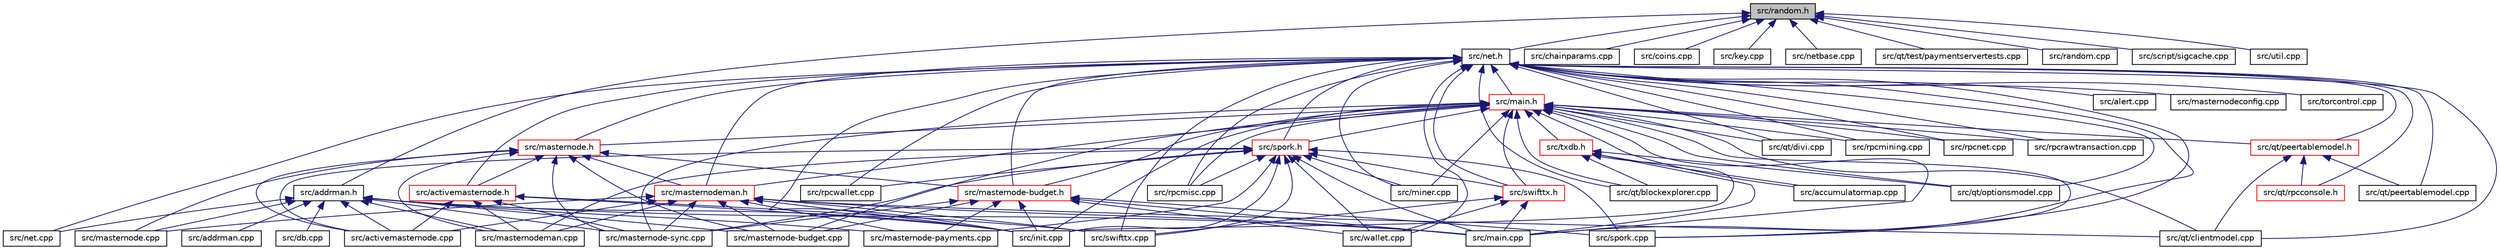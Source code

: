 digraph "src/random.h"
{
  edge [fontname="Helvetica",fontsize="10",labelfontname="Helvetica",labelfontsize="10"];
  node [fontname="Helvetica",fontsize="10",shape=record];
  Node8 [label="src/random.h",height=0.2,width=0.4,color="black", fillcolor="grey75", style="filled", fontcolor="black"];
  Node8 -> Node9 [dir="back",color="midnightblue",fontsize="10",style="solid",fontname="Helvetica"];
  Node9 [label="src/net.h",height=0.2,width=0.4,color="black", fillcolor="white", style="filled",URL="$net_8h.html"];
  Node9 -> Node10 [dir="back",color="midnightblue",fontsize="10",style="solid",fontname="Helvetica"];
  Node10 [label="src/main.h",height=0.2,width=0.4,color="red", fillcolor="white", style="filled",URL="$main_8h.html"];
  Node10 -> Node11 [dir="back",color="midnightblue",fontsize="10",style="solid",fontname="Helvetica"];
  Node11 [label="src/accumulatormap.cpp",height=0.2,width=0.4,color="black", fillcolor="white", style="filled",URL="$accumulatormap_8cpp.html"];
  Node10 -> Node12 [dir="back",color="midnightblue",fontsize="10",style="solid",fontname="Helvetica"];
  Node12 [label="src/txdb.h",height=0.2,width=0.4,color="red", fillcolor="white", style="filled",URL="$txdb_8h.html"];
  Node12 -> Node11 [dir="back",color="midnightblue",fontsize="10",style="solid",fontname="Helvetica"];
  Node12 -> Node14 [dir="back",color="midnightblue",fontsize="10",style="solid",fontname="Helvetica"];
  Node14 [label="src/init.cpp",height=0.2,width=0.4,color="black", fillcolor="white", style="filled",URL="$init_8cpp.html"];
  Node12 -> Node15 [dir="back",color="midnightblue",fontsize="10",style="solid",fontname="Helvetica"];
  Node15 [label="src/main.cpp",height=0.2,width=0.4,color="black", fillcolor="white", style="filled",URL="$main_8cpp.html"];
  Node12 -> Node16 [dir="back",color="midnightblue",fontsize="10",style="solid",fontname="Helvetica"];
  Node16 [label="src/qt/blockexplorer.cpp",height=0.2,width=0.4,color="black", fillcolor="white", style="filled",URL="$blockexplorer_8cpp.html"];
  Node12 -> Node18 [dir="back",color="midnightblue",fontsize="10",style="solid",fontname="Helvetica"];
  Node18 [label="src/qt/optionsmodel.cpp",height=0.2,width=0.4,color="black", fillcolor="white", style="filled",URL="$optionsmodel_8cpp.html"];
  Node10 -> Node20 [dir="back",color="midnightblue",fontsize="10",style="solid",fontname="Helvetica"];
  Node20 [label="src/spork.h",height=0.2,width=0.4,color="red", fillcolor="white", style="filled",URL="$spork_8h.html"];
  Node20 -> Node21 [dir="back",color="midnightblue",fontsize="10",style="solid",fontname="Helvetica"];
  Node21 [label="src/activemasternode.cpp",height=0.2,width=0.4,color="black", fillcolor="white", style="filled",URL="$activemasternode_8cpp.html"];
  Node20 -> Node14 [dir="back",color="midnightblue",fontsize="10",style="solid",fontname="Helvetica"];
  Node20 -> Node15 [dir="back",color="midnightblue",fontsize="10",style="solid",fontname="Helvetica"];
  Node20 -> Node25 [dir="back",color="midnightblue",fontsize="10",style="solid",fontname="Helvetica"];
  Node25 [label="src/swifttx.h",height=0.2,width=0.4,color="red", fillcolor="white", style="filled",URL="$swifttx_8h.html"];
  Node25 -> Node15 [dir="back",color="midnightblue",fontsize="10",style="solid",fontname="Helvetica"];
  Node25 -> Node65 [dir="back",color="midnightblue",fontsize="10",style="solid",fontname="Helvetica"];
  Node65 [label="src/swifttx.cpp",height=0.2,width=0.4,color="black", fillcolor="white", style="filled",URL="$swifttx_8cpp.html"];
  Node25 -> Node66 [dir="back",color="midnightblue",fontsize="10",style="solid",fontname="Helvetica"];
  Node66 [label="src/wallet.cpp",height=0.2,width=0.4,color="black", fillcolor="white", style="filled",URL="$wallet_8cpp.html"];
  Node20 -> Node67 [dir="back",color="midnightblue",fontsize="10",style="solid",fontname="Helvetica"];
  Node67 [label="src/masternode-payments.cpp",height=0.2,width=0.4,color="black", fillcolor="white", style="filled",URL="$masternode-payments_8cpp.html"];
  Node20 -> Node68 [dir="back",color="midnightblue",fontsize="10",style="solid",fontname="Helvetica"];
  Node68 [label="src/masternode-sync.cpp",height=0.2,width=0.4,color="black", fillcolor="white", style="filled",URL="$masternode-sync_8cpp.html"];
  Node20 -> Node69 [dir="back",color="midnightblue",fontsize="10",style="solid",fontname="Helvetica"];
  Node69 [label="src/masternodeman.cpp",height=0.2,width=0.4,color="black", fillcolor="white", style="filled",URL="$masternodeman_8cpp.html"];
  Node20 -> Node70 [dir="back",color="midnightblue",fontsize="10",style="solid",fontname="Helvetica"];
  Node70 [label="src/miner.cpp",height=0.2,width=0.4,color="black", fillcolor="white", style="filled",URL="$miner_8cpp.html"];
  Node20 -> Node71 [dir="back",color="midnightblue",fontsize="10",style="solid",fontname="Helvetica"];
  Node71 [label="src/rpcmisc.cpp",height=0.2,width=0.4,color="black", fillcolor="white", style="filled",URL="$rpcmisc_8cpp.html"];
  Node20 -> Node72 [dir="back",color="midnightblue",fontsize="10",style="solid",fontname="Helvetica"];
  Node72 [label="src/rpcwallet.cpp",height=0.2,width=0.4,color="black", fillcolor="white", style="filled",URL="$rpcwallet_8cpp.html"];
  Node20 -> Node23 [dir="back",color="midnightblue",fontsize="10",style="solid",fontname="Helvetica"];
  Node23 [label="src/spork.cpp",height=0.2,width=0.4,color="black", fillcolor="white", style="filled",URL="$spork_8cpp.html"];
  Node20 -> Node65 [dir="back",color="midnightblue",fontsize="10",style="solid",fontname="Helvetica"];
  Node20 -> Node66 [dir="back",color="midnightblue",fontsize="10",style="solid",fontname="Helvetica"];
  Node10 -> Node83 [dir="back",color="midnightblue",fontsize="10",style="solid",fontname="Helvetica"];
  Node83 [label="src/masternode.h",height=0.2,width=0.4,color="red", fillcolor="white", style="filled",URL="$masternode_8h.html"];
  Node83 -> Node84 [dir="back",color="midnightblue",fontsize="10",style="solid",fontname="Helvetica"];
  Node84 [label="src/masternodeman.h",height=0.2,width=0.4,color="red", fillcolor="white", style="filled",URL="$masternodeman_8h.html"];
  Node84 -> Node21 [dir="back",color="midnightblue",fontsize="10",style="solid",fontname="Helvetica"];
  Node84 -> Node14 [dir="back",color="midnightblue",fontsize="10",style="solid",fontname="Helvetica"];
  Node84 -> Node15 [dir="back",color="midnightblue",fontsize="10",style="solid",fontname="Helvetica"];
  Node84 -> Node79 [dir="back",color="midnightblue",fontsize="10",style="solid",fontname="Helvetica"];
  Node79 [label="src/masternode-budget.cpp",height=0.2,width=0.4,color="black", fillcolor="white", style="filled",URL="$masternode-budget_8cpp.html"];
  Node84 -> Node67 [dir="back",color="midnightblue",fontsize="10",style="solid",fontname="Helvetica"];
  Node84 -> Node68 [dir="back",color="midnightblue",fontsize="10",style="solid",fontname="Helvetica"];
  Node84 -> Node80 [dir="back",color="midnightblue",fontsize="10",style="solid",fontname="Helvetica"];
  Node80 [label="src/masternode.cpp",height=0.2,width=0.4,color="black", fillcolor="white", style="filled",URL="$masternode_8cpp.html"];
  Node84 -> Node69 [dir="back",color="midnightblue",fontsize="10",style="solid",fontname="Helvetica"];
  Node84 -> Node85 [dir="back",color="midnightblue",fontsize="10",style="solid",fontname="Helvetica"];
  Node85 [label="src/qt/clientmodel.cpp",height=0.2,width=0.4,color="black", fillcolor="white", style="filled",URL="$clientmodel_8cpp.html"];
  Node84 -> Node65 [dir="back",color="midnightblue",fontsize="10",style="solid",fontname="Helvetica"];
  Node83 -> Node74 [dir="back",color="midnightblue",fontsize="10",style="solid",fontname="Helvetica"];
  Node74 [label="src/activemasternode.h",height=0.2,width=0.4,color="red", fillcolor="white", style="filled",URL="$activemasternode_8h.html"];
  Node74 -> Node21 [dir="back",color="midnightblue",fontsize="10",style="solid",fontname="Helvetica"];
  Node74 -> Node14 [dir="back",color="midnightblue",fontsize="10",style="solid",fontname="Helvetica"];
  Node74 -> Node68 [dir="back",color="midnightblue",fontsize="10",style="solid",fontname="Helvetica"];
  Node74 -> Node69 [dir="back",color="midnightblue",fontsize="10",style="solid",fontname="Helvetica"];
  Node74 -> Node65 [dir="back",color="midnightblue",fontsize="10",style="solid",fontname="Helvetica"];
  Node83 -> Node21 [dir="back",color="midnightblue",fontsize="10",style="solid",fontname="Helvetica"];
  Node83 -> Node86 [dir="back",color="midnightblue",fontsize="10",style="solid",fontname="Helvetica"];
  Node86 [label="src/masternode-budget.h",height=0.2,width=0.4,color="red", fillcolor="white", style="filled",URL="$masternode-budget_8h.html"];
  Node86 -> Node14 [dir="back",color="midnightblue",fontsize="10",style="solid",fontname="Helvetica"];
  Node86 -> Node15 [dir="back",color="midnightblue",fontsize="10",style="solid",fontname="Helvetica"];
  Node86 -> Node79 [dir="back",color="midnightblue",fontsize="10",style="solid",fontname="Helvetica"];
  Node86 -> Node67 [dir="back",color="midnightblue",fontsize="10",style="solid",fontname="Helvetica"];
  Node86 -> Node68 [dir="back",color="midnightblue",fontsize="10",style="solid",fontname="Helvetica"];
  Node86 -> Node23 [dir="back",color="midnightblue",fontsize="10",style="solid",fontname="Helvetica"];
  Node86 -> Node66 [dir="back",color="midnightblue",fontsize="10",style="solid",fontname="Helvetica"];
  Node83 -> Node79 [dir="back",color="midnightblue",fontsize="10",style="solid",fontname="Helvetica"];
  Node83 -> Node68 [dir="back",color="midnightblue",fontsize="10",style="solid",fontname="Helvetica"];
  Node83 -> Node80 [dir="back",color="midnightblue",fontsize="10",style="solid",fontname="Helvetica"];
  Node83 -> Node69 [dir="back",color="midnightblue",fontsize="10",style="solid",fontname="Helvetica"];
  Node10 -> Node84 [dir="back",color="midnightblue",fontsize="10",style="solid",fontname="Helvetica"];
  Node10 -> Node14 [dir="back",color="midnightblue",fontsize="10",style="solid",fontname="Helvetica"];
  Node10 -> Node86 [dir="back",color="midnightblue",fontsize="10",style="solid",fontname="Helvetica"];
  Node10 -> Node15 [dir="back",color="midnightblue",fontsize="10",style="solid",fontname="Helvetica"];
  Node10 -> Node25 [dir="back",color="midnightblue",fontsize="10",style="solid",fontname="Helvetica"];
  Node10 -> Node79 [dir="back",color="midnightblue",fontsize="10",style="solid",fontname="Helvetica"];
  Node10 -> Node68 [dir="back",color="midnightblue",fontsize="10",style="solid",fontname="Helvetica"];
  Node10 -> Node70 [dir="back",color="midnightblue",fontsize="10",style="solid",fontname="Helvetica"];
  Node10 -> Node100 [dir="back",color="midnightblue",fontsize="10",style="solid",fontname="Helvetica"];
  Node100 [label="src/qt/peertablemodel.h",height=0.2,width=0.4,color="red", fillcolor="white", style="filled",URL="$peertablemodel_8h.html"];
  Node100 -> Node101 [dir="back",color="midnightblue",fontsize="10",style="solid",fontname="Helvetica"];
  Node101 [label="src/qt/rpcconsole.h",height=0.2,width=0.4,color="red", fillcolor="white", style="filled",URL="$rpcconsole_8h.html"];
  Node100 -> Node85 [dir="back",color="midnightblue",fontsize="10",style="solid",fontname="Helvetica"];
  Node100 -> Node103 [dir="back",color="midnightblue",fontsize="10",style="solid",fontname="Helvetica"];
  Node103 [label="src/qt/peertablemodel.cpp",height=0.2,width=0.4,color="black", fillcolor="white", style="filled",URL="$peertablemodel_8cpp.html"];
  Node10 -> Node16 [dir="back",color="midnightblue",fontsize="10",style="solid",fontname="Helvetica"];
  Node10 -> Node85 [dir="back",color="midnightblue",fontsize="10",style="solid",fontname="Helvetica"];
  Node10 -> Node104 [dir="back",color="midnightblue",fontsize="10",style="solid",fontname="Helvetica"];
  Node104 [label="src/qt/divi.cpp",height=0.2,width=0.4,color="black", fillcolor="white", style="filled",URL="$divi_8cpp.html"];
  Node10 -> Node18 [dir="back",color="midnightblue",fontsize="10",style="solid",fontname="Helvetica"];
  Node10 -> Node107 [dir="back",color="midnightblue",fontsize="10",style="solid",fontname="Helvetica"];
  Node107 [label="src/rpcmining.cpp",height=0.2,width=0.4,color="black", fillcolor="white", style="filled",URL="$rpcmining_8cpp.html"];
  Node10 -> Node71 [dir="back",color="midnightblue",fontsize="10",style="solid",fontname="Helvetica"];
  Node10 -> Node108 [dir="back",color="midnightblue",fontsize="10",style="solid",fontname="Helvetica"];
  Node108 [label="src/rpcnet.cpp",height=0.2,width=0.4,color="black", fillcolor="white", style="filled",URL="$rpcnet_8cpp.html"];
  Node10 -> Node109 [dir="back",color="midnightblue",fontsize="10",style="solid",fontname="Helvetica"];
  Node109 [label="src/rpcrawtransaction.cpp",height=0.2,width=0.4,color="black", fillcolor="white", style="filled",URL="$rpcrawtransaction_8cpp.html"];
  Node10 -> Node23 [dir="back",color="midnightblue",fontsize="10",style="solid",fontname="Helvetica"];
  Node9 -> Node20 [dir="back",color="midnightblue",fontsize="10",style="solid",fontname="Helvetica"];
  Node9 -> Node83 [dir="back",color="midnightblue",fontsize="10",style="solid",fontname="Helvetica"];
  Node9 -> Node84 [dir="back",color="midnightblue",fontsize="10",style="solid",fontname="Helvetica"];
  Node9 -> Node74 [dir="back",color="midnightblue",fontsize="10",style="solid",fontname="Helvetica"];
  Node9 -> Node114 [dir="back",color="midnightblue",fontsize="10",style="solid",fontname="Helvetica"];
  Node114 [label="src/alert.cpp",height=0.2,width=0.4,color="black", fillcolor="white", style="filled",URL="$alert_8cpp.html"];
  Node9 -> Node86 [dir="back",color="midnightblue",fontsize="10",style="solid",fontname="Helvetica"];
  Node9 -> Node14 [dir="back",color="midnightblue",fontsize="10",style="solid",fontname="Helvetica"];
  Node9 -> Node15 [dir="back",color="midnightblue",fontsize="10",style="solid",fontname="Helvetica"];
  Node9 -> Node25 [dir="back",color="midnightblue",fontsize="10",style="solid",fontname="Helvetica"];
  Node9 -> Node115 [dir="back",color="midnightblue",fontsize="10",style="solid",fontname="Helvetica"];
  Node115 [label="src/masternodeconfig.cpp",height=0.2,width=0.4,color="black", fillcolor="white", style="filled",URL="$masternodeconfig_8cpp.html"];
  Node9 -> Node70 [dir="back",color="midnightblue",fontsize="10",style="solid",fontname="Helvetica"];
  Node9 -> Node81 [dir="back",color="midnightblue",fontsize="10",style="solid",fontname="Helvetica"];
  Node81 [label="src/net.cpp",height=0.2,width=0.4,color="black", fillcolor="white", style="filled",URL="$net_8cpp.html"];
  Node9 -> Node100 [dir="back",color="midnightblue",fontsize="10",style="solid",fontname="Helvetica"];
  Node9 -> Node101 [dir="back",color="midnightblue",fontsize="10",style="solid",fontname="Helvetica"];
  Node9 -> Node16 [dir="back",color="midnightblue",fontsize="10",style="solid",fontname="Helvetica"];
  Node9 -> Node85 [dir="back",color="midnightblue",fontsize="10",style="solid",fontname="Helvetica"];
  Node9 -> Node104 [dir="back",color="midnightblue",fontsize="10",style="solid",fontname="Helvetica"];
  Node9 -> Node18 [dir="back",color="midnightblue",fontsize="10",style="solid",fontname="Helvetica"];
  Node9 -> Node103 [dir="back",color="midnightblue",fontsize="10",style="solid",fontname="Helvetica"];
  Node9 -> Node107 [dir="back",color="midnightblue",fontsize="10",style="solid",fontname="Helvetica"];
  Node9 -> Node71 [dir="back",color="midnightblue",fontsize="10",style="solid",fontname="Helvetica"];
  Node9 -> Node108 [dir="back",color="midnightblue",fontsize="10",style="solid",fontname="Helvetica"];
  Node9 -> Node109 [dir="back",color="midnightblue",fontsize="10",style="solid",fontname="Helvetica"];
  Node9 -> Node72 [dir="back",color="midnightblue",fontsize="10",style="solid",fontname="Helvetica"];
  Node9 -> Node23 [dir="back",color="midnightblue",fontsize="10",style="solid",fontname="Helvetica"];
  Node9 -> Node65 [dir="back",color="midnightblue",fontsize="10",style="solid",fontname="Helvetica"];
  Node9 -> Node116 [dir="back",color="midnightblue",fontsize="10",style="solid",fontname="Helvetica"];
  Node116 [label="src/torcontrol.cpp",height=0.2,width=0.4,color="black", fillcolor="white", style="filled",URL="$torcontrol_8cpp.html"];
  Node9 -> Node66 [dir="back",color="midnightblue",fontsize="10",style="solid",fontname="Helvetica"];
  Node8 -> Node117 [dir="back",color="midnightblue",fontsize="10",style="solid",fontname="Helvetica"];
  Node117 [label="src/addrman.h",height=0.2,width=0.4,color="black", fillcolor="white", style="filled",URL="$addrman_8h.html"];
  Node117 -> Node21 [dir="back",color="midnightblue",fontsize="10",style="solid",fontname="Helvetica"];
  Node117 -> Node118 [dir="back",color="midnightblue",fontsize="10",style="solid",fontname="Helvetica"];
  Node118 [label="src/addrman.cpp",height=0.2,width=0.4,color="black", fillcolor="white", style="filled",URL="$addrman_8cpp.html"];
  Node117 -> Node119 [dir="back",color="midnightblue",fontsize="10",style="solid",fontname="Helvetica"];
  Node119 [label="src/db.cpp",height=0.2,width=0.4,color="black", fillcolor="white", style="filled",URL="$db_8cpp.html"];
  Node117 -> Node14 [dir="back",color="midnightblue",fontsize="10",style="solid",fontname="Helvetica"];
  Node117 -> Node15 [dir="back",color="midnightblue",fontsize="10",style="solid",fontname="Helvetica"];
  Node117 -> Node79 [dir="back",color="midnightblue",fontsize="10",style="solid",fontname="Helvetica"];
  Node117 -> Node67 [dir="back",color="midnightblue",fontsize="10",style="solid",fontname="Helvetica"];
  Node117 -> Node68 [dir="back",color="midnightblue",fontsize="10",style="solid",fontname="Helvetica"];
  Node117 -> Node80 [dir="back",color="midnightblue",fontsize="10",style="solid",fontname="Helvetica"];
  Node117 -> Node69 [dir="back",color="midnightblue",fontsize="10",style="solid",fontname="Helvetica"];
  Node117 -> Node81 [dir="back",color="midnightblue",fontsize="10",style="solid",fontname="Helvetica"];
  Node8 -> Node120 [dir="back",color="midnightblue",fontsize="10",style="solid",fontname="Helvetica"];
  Node120 [label="src/chainparams.cpp",height=0.2,width=0.4,color="black", fillcolor="white", style="filled",URL="$chainparams_8cpp.html"];
  Node8 -> Node121 [dir="back",color="midnightblue",fontsize="10",style="solid",fontname="Helvetica"];
  Node121 [label="src/coins.cpp",height=0.2,width=0.4,color="black", fillcolor="white", style="filled",URL="$coins_8cpp.html"];
  Node8 -> Node122 [dir="back",color="midnightblue",fontsize="10",style="solid",fontname="Helvetica"];
  Node122 [label="src/key.cpp",height=0.2,width=0.4,color="black", fillcolor="white", style="filled",URL="$key_8cpp.html"];
  Node8 -> Node123 [dir="back",color="midnightblue",fontsize="10",style="solid",fontname="Helvetica"];
  Node123 [label="src/netbase.cpp",height=0.2,width=0.4,color="black", fillcolor="white", style="filled",URL="$netbase_8cpp.html"];
  Node8 -> Node46 [dir="back",color="midnightblue",fontsize="10",style="solid",fontname="Helvetica"];
  Node46 [label="src/qt/test/paymentservertests.cpp",height=0.2,width=0.4,color="black", fillcolor="white", style="filled",URL="$paymentservertests_8cpp.html"];
  Node8 -> Node124 [dir="back",color="midnightblue",fontsize="10",style="solid",fontname="Helvetica"];
  Node124 [label="src/random.cpp",height=0.2,width=0.4,color="black", fillcolor="white", style="filled",URL="$random_8cpp.html"];
  Node8 -> Node125 [dir="back",color="midnightblue",fontsize="10",style="solid",fontname="Helvetica"];
  Node125 [label="src/script/sigcache.cpp",height=0.2,width=0.4,color="black", fillcolor="white", style="filled",URL="$sigcache_8cpp.html"];
  Node8 -> Node126 [dir="back",color="midnightblue",fontsize="10",style="solid",fontname="Helvetica"];
  Node126 [label="src/util.cpp",height=0.2,width=0.4,color="black", fillcolor="white", style="filled",URL="$util_8cpp.html"];
}
